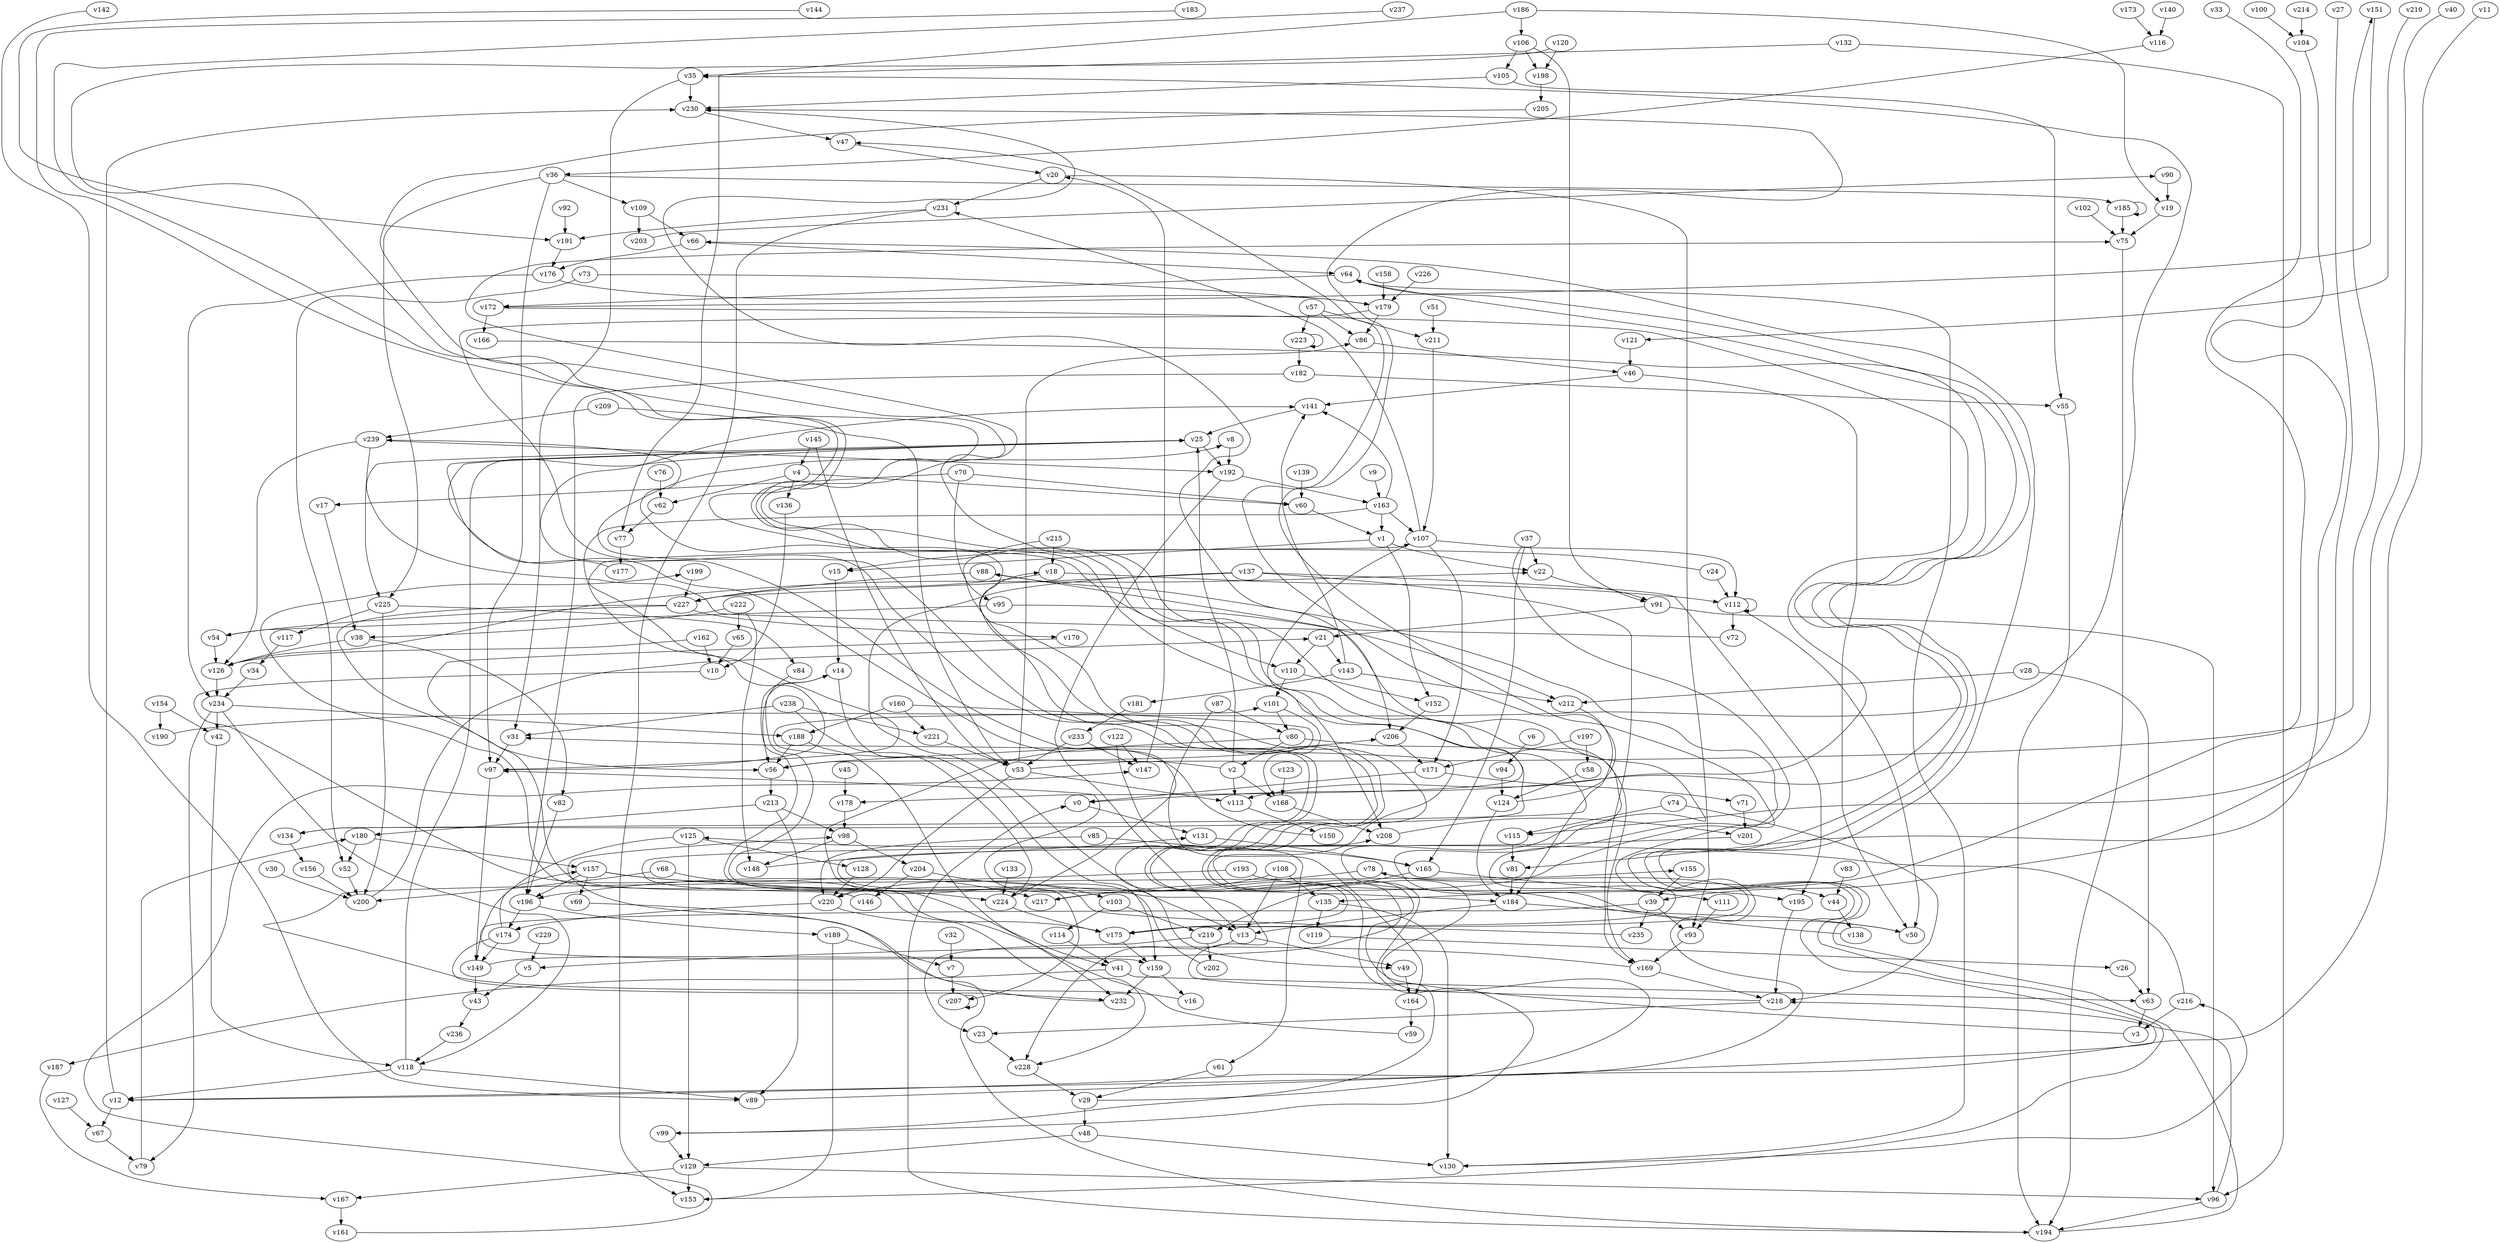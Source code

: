 // Benchmark game 354 - 240 vertices
// time_bound: 26
// targets: v222
digraph G {
    v0 [name="v0", player=0];
    v1 [name="v1", player=0];
    v2 [name="v2", player=0];
    v3 [name="v3", player=1];
    v4 [name="v4", player=0];
    v5 [name="v5", player=1];
    v6 [name="v6", player=1];
    v7 [name="v7", player=1];
    v8 [name="v8", player=0];
    v9 [name="v9", player=1];
    v10 [name="v10", player=0];
    v11 [name="v11", player=0];
    v12 [name="v12", player=0];
    v13 [name="v13", player=1];
    v14 [name="v14", player=1];
    v15 [name="v15", player=1];
    v16 [name="v16", player=0];
    v17 [name="v17", player=0];
    v18 [name="v18", player=1];
    v19 [name="v19", player=1];
    v20 [name="v20", player=1];
    v21 [name="v21", player=0];
    v22 [name="v22", player=0];
    v23 [name="v23", player=1];
    v24 [name="v24", player=0];
    v25 [name="v25", player=0];
    v26 [name="v26", player=0];
    v27 [name="v27", player=1];
    v28 [name="v28", player=0];
    v29 [name="v29", player=0];
    v30 [name="v30", player=0];
    v31 [name="v31", player=0];
    v32 [name="v32", player=1];
    v33 [name="v33", player=1];
    v34 [name="v34", player=0];
    v35 [name="v35", player=1];
    v36 [name="v36", player=0];
    v37 [name="v37", player=1];
    v38 [name="v38", player=0];
    v39 [name="v39", player=0];
    v40 [name="v40", player=1];
    v41 [name="v41", player=1];
    v42 [name="v42", player=1];
    v43 [name="v43", player=1];
    v44 [name="v44", player=1];
    v45 [name="v45", player=0];
    v46 [name="v46", player=0];
    v47 [name="v47", player=0];
    v48 [name="v48", player=1];
    v49 [name="v49", player=1];
    v50 [name="v50", player=0];
    v51 [name="v51", player=0];
    v52 [name="v52", player=0];
    v53 [name="v53", player=1];
    v54 [name="v54", player=1];
    v55 [name="v55", player=1];
    v56 [name="v56", player=0];
    v57 [name="v57", player=1];
    v58 [name="v58", player=0];
    v59 [name="v59", player=1];
    v60 [name="v60", player=1];
    v61 [name="v61", player=0];
    v62 [name="v62", player=1];
    v63 [name="v63", player=1];
    v64 [name="v64", player=0];
    v65 [name="v65", player=0];
    v66 [name="v66", player=0];
    v67 [name="v67", player=1];
    v68 [name="v68", player=1];
    v69 [name="v69", player=0];
    v70 [name="v70", player=1];
    v71 [name="v71", player=0];
    v72 [name="v72", player=0];
    v73 [name="v73", player=1];
    v74 [name="v74", player=1];
    v75 [name="v75", player=0];
    v76 [name="v76", player=1];
    v77 [name="v77", player=0];
    v78 [name="v78", player=1];
    v79 [name="v79", player=1];
    v80 [name="v80", player=0];
    v81 [name="v81", player=1];
    v82 [name="v82", player=0];
    v83 [name="v83", player=0];
    v84 [name="v84", player=0];
    v85 [name="v85", player=1];
    v86 [name="v86", player=0];
    v87 [name="v87", player=1];
    v88 [name="v88", player=0];
    v89 [name="v89", player=0];
    v90 [name="v90", player=1];
    v91 [name="v91", player=0];
    v92 [name="v92", player=1];
    v93 [name="v93", player=1];
    v94 [name="v94", player=1];
    v95 [name="v95", player=1];
    v96 [name="v96", player=1];
    v97 [name="v97", player=1];
    v98 [name="v98", player=0];
    v99 [name="v99", player=0];
    v100 [name="v100", player=0];
    v101 [name="v101", player=1];
    v102 [name="v102", player=1];
    v103 [name="v103", player=1];
    v104 [name="v104", player=0];
    v105 [name="v105", player=0];
    v106 [name="v106", player=1];
    v107 [name="v107", player=0];
    v108 [name="v108", player=1];
    v109 [name="v109", player=1];
    v110 [name="v110", player=0];
    v111 [name="v111", player=1];
    v112 [name="v112", player=0];
    v113 [name="v113", player=0];
    v114 [name="v114", player=0];
    v115 [name="v115", player=0];
    v116 [name="v116", player=1];
    v117 [name="v117", player=1];
    v118 [name="v118", player=0];
    v119 [name="v119", player=0];
    v120 [name="v120", player=1];
    v121 [name="v121", player=0];
    v122 [name="v122", player=0];
    v123 [name="v123", player=0];
    v124 [name="v124", player=0];
    v125 [name="v125", player=0];
    v126 [name="v126", player=0];
    v127 [name="v127", player=1];
    v128 [name="v128", player=0];
    v129 [name="v129", player=0];
    v130 [name="v130", player=1];
    v131 [name="v131", player=1];
    v132 [name="v132", player=0];
    v133 [name="v133", player=0];
    v134 [name="v134", player=0];
    v135 [name="v135", player=1];
    v136 [name="v136", player=1];
    v137 [name="v137", player=0];
    v138 [name="v138", player=0];
    v139 [name="v139", player=1];
    v140 [name="v140", player=0];
    v141 [name="v141", player=1];
    v142 [name="v142", player=1];
    v143 [name="v143", player=0];
    v144 [name="v144", player=1];
    v145 [name="v145", player=0];
    v146 [name="v146", player=0];
    v147 [name="v147", player=1];
    v148 [name="v148", player=1];
    v149 [name="v149", player=1];
    v150 [name="v150", player=1];
    v151 [name="v151", player=0];
    v152 [name="v152", player=1];
    v153 [name="v153", player=0];
    v154 [name="v154", player=0];
    v155 [name="v155", player=1];
    v156 [name="v156", player=0];
    v157 [name="v157", player=1];
    v158 [name="v158", player=0];
    v159 [name="v159", player=1];
    v160 [name="v160", player=1];
    v161 [name="v161", player=1];
    v162 [name="v162", player=1];
    v163 [name="v163", player=0];
    v164 [name="v164", player=1];
    v165 [name="v165", player=1];
    v166 [name="v166", player=1];
    v167 [name="v167", player=0];
    v168 [name="v168", player=0];
    v169 [name="v169", player=0];
    v170 [name="v170", player=1];
    v171 [name="v171", player=1];
    v172 [name="v172", player=1];
    v173 [name="v173", player=1];
    v174 [name="v174", player=1];
    v175 [name="v175", player=0];
    v176 [name="v176", player=1];
    v177 [name="v177", player=1];
    v178 [name="v178", player=0];
    v179 [name="v179", player=0];
    v180 [name="v180", player=0];
    v181 [name="v181", player=1];
    v182 [name="v182", player=0];
    v183 [name="v183", player=0];
    v184 [name="v184", player=0];
    v185 [name="v185", player=0];
    v186 [name="v186", player=0];
    v187 [name="v187", player=1];
    v188 [name="v188", player=1];
    v189 [name="v189", player=1];
    v190 [name="v190", player=0];
    v191 [name="v191", player=1];
    v192 [name="v192", player=1];
    v193 [name="v193", player=0];
    v194 [name="v194", player=1];
    v195 [name="v195", player=0];
    v196 [name="v196", player=1];
    v197 [name="v197", player=0];
    v198 [name="v198", player=1];
    v199 [name="v199", player=0];
    v200 [name="v200", player=1];
    v201 [name="v201", player=1];
    v202 [name="v202", player=0];
    v203 [name="v203", player=1];
    v204 [name="v204", player=0];
    v205 [name="v205", player=1];
    v206 [name="v206", player=0];
    v207 [name="v207", player=0];
    v208 [name="v208", player=0];
    v209 [name="v209", player=1];
    v210 [name="v210", player=0];
    v211 [name="v211", player=0];
    v212 [name="v212", player=0];
    v213 [name="v213", player=0];
    v214 [name="v214", player=1];
    v215 [name="v215", player=0];
    v216 [name="v216", player=0];
    v217 [name="v217", player=1];
    v218 [name="v218", player=1];
    v219 [name="v219", player=0];
    v220 [name="v220", player=1];
    v221 [name="v221", player=1];
    v222 [name="v222", player=0, target=1];
    v223 [name="v223", player=0];
    v224 [name="v224", player=0];
    v225 [name="v225", player=1];
    v226 [name="v226", player=0];
    v227 [name="v227", player=0];
    v228 [name="v228", player=0];
    v229 [name="v229", player=1];
    v230 [name="v230", player=1];
    v231 [name="v231", player=0];
    v232 [name="v232", player=1];
    v233 [name="v233", player=1];
    v234 [name="v234", player=1];
    v235 [name="v235", player=0];
    v236 [name="v236", player=1];
    v237 [name="v237", player=0];
    v238 [name="v238", player=1];
    v239 [name="v239", player=0];

    v0 -> v131;
    v1 -> v15;
    v2 -> v101 [constraint="t < 14"];
    v3 -> v18 [constraint="t < 15"];
    v4 -> v136;
    v5 -> v43;
    v6 -> v94;
    v7 -> v207;
    v8 -> v192;
    v9 -> v163;
    v10 -> v228 [constraint="t >= 4"];
    v11 -> v12 [constraint="t >= 1"];
    v12 -> v230;
    v13 -> v228;
    v14 -> v207 [constraint="t >= 5"];
    v15 -> v14;
    v16 -> v155 [constraint="t < 13"];
    v17 -> v38;
    v18 -> v227;
    v19 -> v75;
    v20 -> v93;
    v21 -> v143;
    v22 -> v91;
    v23 -> v228;
    v24 -> v15 [constraint="t < 11"];
    v25 -> v192;
    v26 -> v63;
    v27 -> v115 [constraint="t mod 2 == 1"];
    v28 -> v63;
    v29 -> v31 [constraint="t >= 1"];
    v30 -> v200;
    v31 -> v97;
    v32 -> v7;
    v33 -> v135 [constraint="t mod 4 == 1"];
    v34 -> v234;
    v35 -> v230;
    v36 -> v109;
    v37 -> v12 [constraint="t >= 2"];
    v38 -> v82;
    v39 -> v159 [constraint="t >= 4"];
    v40 -> v39 [constraint="t < 15"];
    v41 -> v187;
    v42 -> v118;
    v43 -> v236;
    v44 -> v138;
    v45 -> v178;
    v46 -> v50;
    v47 -> v20;
    v48 -> v130;
    v49 -> v164;
    v50 -> v230 [constraint="t < 11"];
    v51 -> v211;
    v52 -> v200;
    v53 -> v151 [constraint="t >= 3"];
    v54 -> v126;
    v55 -> v194;
    v56 -> v213;
    v57 -> v223;
    v58 -> v124;
    v59 -> v199 [constraint="t >= 1"];
    v60 -> v1;
    v61 -> v29;
    v62 -> v77;
    v63 -> v3;
    v64 -> v130;
    v65 -> v10;
    v66 -> v64;
    v67 -> v79;
    v68 -> v200;
    v69 -> v194 [constraint="t mod 5 == 2"];
    v70 -> v60;
    v71 -> v201;
    v72 -> v25 [constraint="t mod 2 == 0"];
    v73 -> v52;
    v74 -> v218;
    v75 -> v194;
    v76 -> v62;
    v77 -> v177;
    v78 -> v44;
    v79 -> v180;
    v80 -> v169;
    v81 -> v184;
    v82 -> v196;
    v83 -> v44;
    v84 -> v56;
    v85 -> v220;
    v86 -> v46;
    v87 -> v164;
    v88 -> v227;
    v89 -> v64 [constraint="t < 9"];
    v90 -> v19;
    v91 -> v96;
    v92 -> v191;
    v93 -> v169;
    v94 -> v124;
    v95 -> v54;
    v96 -> v194;
    v97 -> v107 [constraint="t < 7"];
    v98 -> v148;
    v99 -> v8 [constraint="t mod 4 == 0"];
    v100 -> v104 [constraint="t mod 2 == 1"];
    v101 -> v80;
    v102 -> v75;
    v103 -> v219;
    v104 -> v81 [constraint="t < 6"];
    v105 -> v230;
    v106 -> v198;
    v107 -> v112;
    v108 -> v135;
    v109 -> v66;
    v110 -> v152;
    v111 -> v93;
    v112 -> v50;
    v113 -> v150;
    v114 -> v41;
    v115 -> v81;
    v116 -> v36 [constraint="t < 10"];
    v117 -> v34;
    v118 -> v12;
    v119 -> v26 [constraint="t >= 4"];
    v120 -> v178 [constraint="t >= 5"];
    v121 -> v46;
    v122 -> v61;
    v123 -> v168;
    v124 -> v47 [constraint="t mod 4 == 0"];
    v125 -> v129;
    v126 -> v22 [constraint="t >= 3"];
    v127 -> v67;
    v128 -> v220;
    v129 -> v167;
    v130 -> v216 [constraint="t mod 3 == 2"];
    v131 -> v165;
    v132 -> v35;
    v133 -> v224;
    v134 -> v156;
    v135 -> v130;
    v136 -> v10;
    v137 -> v13;
    v138 -> v75 [constraint="t mod 4 == 1"];
    v139 -> v60;
    v140 -> v116;
    v141 -> v25;
    v142 -> v89 [constraint="t mod 5 == 3"];
    v143 -> v181;
    v144 -> v191 [constraint="t < 8"];
    v145 -> v53;
    v146 -> v208 [constraint="t < 13"];
    v147 -> v20;
    v148 -> v131 [constraint="t mod 2 == 1"];
    v149 -> v239 [constraint="t >= 4"];
    v150 -> v25 [constraint="t >= 2"];
    v151 -> v172 [constraint="t >= 2"];
    v152 -> v206;
    v153 -> v64 [constraint="t mod 3 == 1"];
    v154 -> v42;
    v155 -> v39;
    v156 -> v200;
    v157 -> v184;
    v158 -> v179;
    v159 -> v232;
    v160 -> v56 [constraint="t >= 4"];
    v161 -> v147 [constraint="t mod 2 == 0"];
    v162 -> v126 [constraint="t mod 4 == 1"];
    v163 -> v97 [constraint="t < 9"];
    v164 -> v59;
    v165 -> v219;
    v166 -> v0 [constraint="t >= 5"];
    v167 -> v161;
    v168 -> v208;
    v169 -> v5 [constraint="t < 7"];
    v170 -> v56 [constraint="t mod 3 == 0"];
    v171 -> v71;
    v172 -> v113 [constraint="t mod 3 == 2"];
    v173 -> v116;
    v174 -> v232 [constraint="t < 7"];
    v175 -> v78 [constraint="t >= 4"];
    v176 -> v179;
    v177 -> v25 [constraint="t < 12"];
    v178 -> v98;
    v179 -> v175 [constraint="t >= 5"];
    v180 -> v52;
    v181 -> v233;
    v182 -> v196;
    v183 -> v110 [constraint="t mod 2 == 1"];
    v184 -> v50;
    v185 -> v75;
    v186 -> v106;
    v187 -> v167;
    v188 -> v56;
    v189 -> v153;
    v190 -> v35 [constraint="t >= 2"];
    v191 -> v176;
    v192 -> v163;
    v193 -> v195;
    v194 -> v66 [constraint="t >= 4"];
    v195 -> v218;
    v196 -> v174;
    v197 -> v58;
    v198 -> v205;
    v199 -> v227;
    v200 -> v21;
    v201 -> v49 [constraint="t >= 2"];
    v202 -> v206 [constraint="t < 13"];
    v203 -> v90 [constraint="t mod 3 == 2"];
    v204 -> v146;
    v205 -> v134 [constraint="t < 5"];
    v206 -> v171;
    v207 -> v207;
    v208 -> v201 [constraint="t >= 2"];
    v209 -> v239;
    v210 -> v121 [constraint="t < 9"];
    v211 -> v107;
    v212 -> v184;
    v213 -> v89;
    v214 -> v104;
    v215 -> v99 [constraint="t >= 3"];
    v216 -> v125 [constraint="t >= 4"];
    v217 -> v88 [constraint="t mod 4 == 2"];
    v218 -> v97 [constraint="t < 13"];
    v219 -> v23 [constraint="t mod 3 == 1"];
    v220 -> v174;
    v221 -> v53;
    v222 -> v65;
    v223 -> v182;
    v224 -> v141 [constraint="t < 13"];
    v225 -> v200;
    v226 -> v179;
    v227 -> v232 [constraint="t < 6"];
    v228 -> v29;
    v229 -> v5;
    v230 -> v175 [constraint="t >= 1"];
    v231 -> v153;
    v232 -> v98 [constraint="t < 9"];
    v233 -> v147;
    v234 -> v118 [constraint="t mod 4 == 3"];
    v235 -> v14 [constraint="t < 12"];
    v236 -> v118;
    v237 -> v134 [constraint="t mod 3 == 1"];
    v238 -> v224;
    v239 -> v192;
    v154 -> v190;
    v239 -> v126;
    v66 -> v176;
    v38 -> v126;
    v143 -> v141;
    v137 -> v169;
    v179 -> v86;
    v174 -> v149;
    v227 -> v170;
    v108 -> v13;
    v163 -> v141;
    v53 -> v86;
    v110 -> v101;
    v216 -> v3;
    v149 -> v43;
    v39 -> v235;
    v99 -> v129;
    v175 -> v159;
    v18 -> v112;
    v98 -> v204;
    v230 -> v47;
    v129 -> v96;
    v239 -> v225;
    v185 -> v185;
    v222 -> v38;
    v238 -> v31;
    v96 -> v218;
    v157 -> v69;
    v103 -> v114;
    v106 -> v91;
    v2 -> v168;
    v186 -> v77;
    v107 -> v208;
    v118 -> v25;
    v2 -> v113;
    v129 -> v153;
    v2 -> v25;
    v218 -> v23;
    v145 -> v4;
    v36 -> v185;
    v36 -> v225;
    v78 -> v217;
    v14 -> v159;
    v57 -> v211;
    v122 -> v147;
    v188 -> v41;
    v4 -> v60;
    v125 -> v149;
    v220 -> v175;
    v20 -> v231;
    v108 -> v220;
    v169 -> v218;
    v172 -> v166;
    v215 -> v18;
    v112 -> v112;
    v64 -> v172;
    v137 -> v195;
    v162 -> v10;
    v231 -> v191;
    v223 -> v223;
    v176 -> v234;
    v46 -> v141;
    v41 -> v63;
    v101 -> v168;
    v29 -> v48;
    v186 -> v19;
    v204 -> v103;
    v192 -> v13;
    v213 -> v98;
    v165 -> v111;
    v160 -> v188;
    v189 -> v7;
    v12 -> v67;
    v95 -> v212;
    v163 -> v107;
    v118 -> v89;
    v194 -> v0;
    v180 -> v157;
    v80 -> v2;
    v219 -> v202;
    v233 -> v53;
    v13 -> v49;
    v112 -> v72;
    v107 -> v171;
    v28 -> v212;
    v222 -> v148;
    v184 -> v13;
    v132 -> v96;
    v227 -> v54;
    v209 -> v53;
    v35 -> v31;
    v70 -> v95;
    v85 -> v165;
    v109 -> v203;
    v126 -> v234;
    v73 -> v179;
    v135 -> v119;
    v163 -> v1;
    v157 -> v196;
    v106 -> v105;
    v234 -> v42;
    v57 -> v86;
    v87 -> v80;
    v182 -> v55;
    v124 -> v184;
    v68 -> v224;
    v120 -> v198;
    v36 -> v97;
    v159 -> v16;
    v107 -> v231;
    v80 -> v56;
    v157 -> v217;
    v91 -> v21;
    v234 -> v79;
    v1 -> v152;
    v193 -> v196;
    v39 -> v93;
    v125 -> v128;
    v225 -> v117;
    v234 -> v188;
    v238 -> v221;
    v88 -> v206;
    v137 -> v227;
    v74 -> v115;
    v197 -> v171;
    v37 -> v22;
    v48 -> v129;
    v53 -> v113;
    v224 -> v175;
    v171 -> v0;
    v160 -> v221;
    v24 -> v112;
    v174 -> v157;
    v1 -> v22;
    v53 -> v220;
    v105 -> v55;
    v213 -> v180;
    v70 -> v17;
    v4 -> v62;
    v21 -> v110;
    v196 -> v189;
    v97 -> v149;
    v143 -> v212;
    v225 -> v84;
    v37 -> v165;
}
